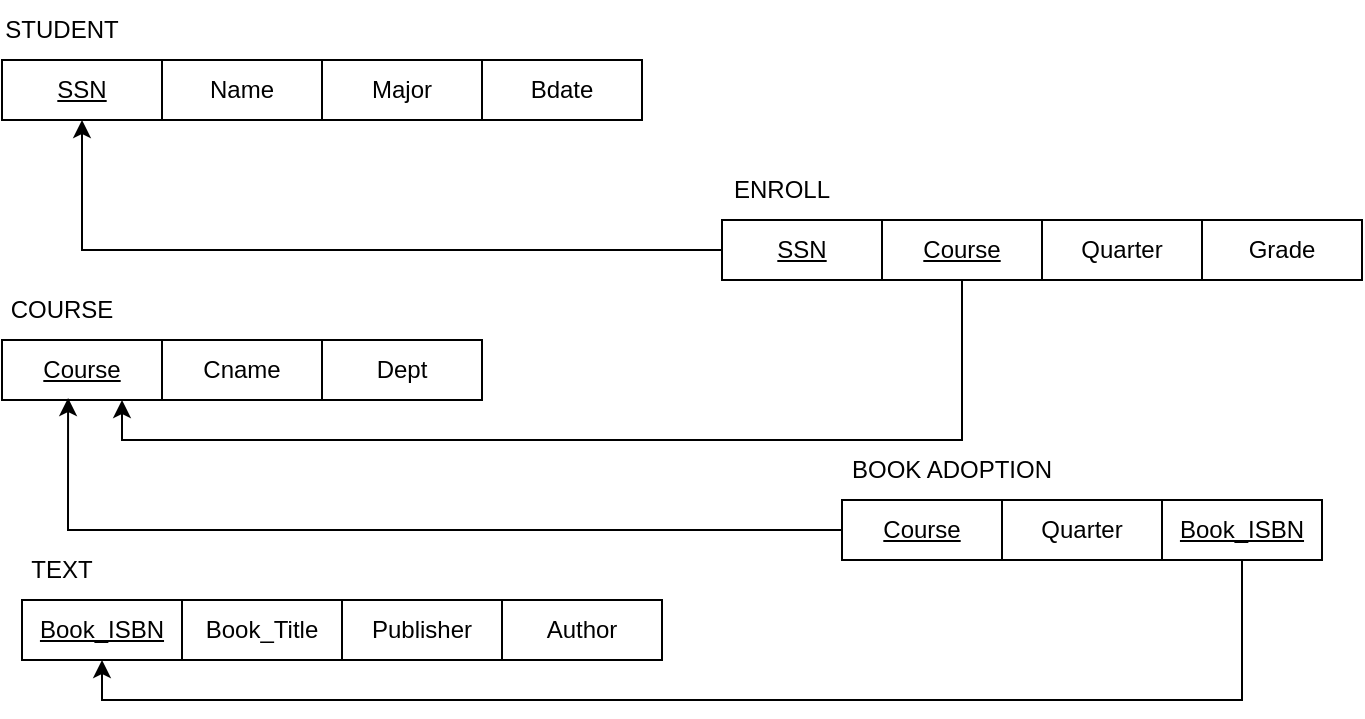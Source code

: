 <mxfile version="22.1.21" type="github">
  <diagram name="Page-1" id="1m114eHfycUIeuC0JqEf">
    <mxGraphModel dx="777" dy="525" grid="1" gridSize="10" guides="1" tooltips="1" connect="1" arrows="1" fold="1" page="1" pageScale="1" pageWidth="850" pageHeight="1100" math="0" shadow="0">
      <root>
        <mxCell id="0" />
        <mxCell id="1" parent="0" />
        <mxCell id="3kA8dH4HSpJ8FDZU2K3y-5" value="STUDENT" style="text;html=1;strokeColor=none;fillColor=none;align=center;verticalAlign=middle;whiteSpace=wrap;rounded=0;" vertex="1" parent="1">
          <mxGeometry x="80" y="50" width="60" height="30" as="geometry" />
        </mxCell>
        <mxCell id="3kA8dH4HSpJ8FDZU2K3y-7" value="SSN" style="rounded=0;whiteSpace=wrap;html=1;fontStyle=4" vertex="1" parent="1">
          <mxGeometry x="80" y="80" width="80" height="30" as="geometry" />
        </mxCell>
        <mxCell id="3kA8dH4HSpJ8FDZU2K3y-8" value="Name" style="rounded=0;whiteSpace=wrap;html=1;" vertex="1" parent="1">
          <mxGeometry x="160" y="80" width="80" height="30" as="geometry" />
        </mxCell>
        <mxCell id="3kA8dH4HSpJ8FDZU2K3y-10" value="Major" style="rounded=0;whiteSpace=wrap;html=1;" vertex="1" parent="1">
          <mxGeometry x="240" y="80" width="80" height="30" as="geometry" />
        </mxCell>
        <mxCell id="3kA8dH4HSpJ8FDZU2K3y-13" value="Bdate" style="rounded=0;whiteSpace=wrap;html=1;" vertex="1" parent="1">
          <mxGeometry x="320" y="80" width="80" height="30" as="geometry" />
        </mxCell>
        <mxCell id="3kA8dH4HSpJ8FDZU2K3y-15" value="COURSE" style="text;html=1;strokeColor=none;fillColor=none;align=center;verticalAlign=middle;whiteSpace=wrap;rounded=0;" vertex="1" parent="1">
          <mxGeometry x="80" y="190" width="60" height="30" as="geometry" />
        </mxCell>
        <mxCell id="3kA8dH4HSpJ8FDZU2K3y-16" value="Course" style="rounded=0;whiteSpace=wrap;html=1;fontStyle=4" vertex="1" parent="1">
          <mxGeometry x="80" y="220" width="80" height="30" as="geometry" />
        </mxCell>
        <mxCell id="3kA8dH4HSpJ8FDZU2K3y-17" value="Cname" style="rounded=0;whiteSpace=wrap;html=1;" vertex="1" parent="1">
          <mxGeometry x="160" y="220" width="80" height="30" as="geometry" />
        </mxCell>
        <mxCell id="3kA8dH4HSpJ8FDZU2K3y-18" value="Dept" style="rounded=0;whiteSpace=wrap;html=1;" vertex="1" parent="1">
          <mxGeometry x="240" y="220" width="80" height="30" as="geometry" />
        </mxCell>
        <mxCell id="3kA8dH4HSpJ8FDZU2K3y-23" value="" style="rounded=0;whiteSpace=wrap;html=1;" vertex="1" parent="1">
          <mxGeometry x="440" y="160" width="320" height="30" as="geometry" />
        </mxCell>
        <mxCell id="3kA8dH4HSpJ8FDZU2K3y-24" value="ENROLL" style="text;html=1;strokeColor=none;fillColor=none;align=center;verticalAlign=middle;whiteSpace=wrap;rounded=0;" vertex="1" parent="1">
          <mxGeometry x="440" y="130" width="60" height="30" as="geometry" />
        </mxCell>
        <mxCell id="3kA8dH4HSpJ8FDZU2K3y-44" style="edgeStyle=orthogonalEdgeStyle;rounded=0;orthogonalLoop=1;jettySize=auto;html=1;entryX=0.5;entryY=1;entryDx=0;entryDy=0;" edge="1" parent="1" source="3kA8dH4HSpJ8FDZU2K3y-25" target="3kA8dH4HSpJ8FDZU2K3y-7">
          <mxGeometry relative="1" as="geometry" />
        </mxCell>
        <mxCell id="3kA8dH4HSpJ8FDZU2K3y-25" value="SSN" style="rounded=0;whiteSpace=wrap;html=1;fontStyle=4" vertex="1" parent="1">
          <mxGeometry x="440" y="160" width="80" height="30" as="geometry" />
        </mxCell>
        <mxCell id="3kA8dH4HSpJ8FDZU2K3y-42" style="edgeStyle=orthogonalEdgeStyle;rounded=0;orthogonalLoop=1;jettySize=auto;html=1;entryX=0.75;entryY=1;entryDx=0;entryDy=0;" edge="1" parent="1" source="3kA8dH4HSpJ8FDZU2K3y-26" target="3kA8dH4HSpJ8FDZU2K3y-16">
          <mxGeometry relative="1" as="geometry">
            <Array as="points">
              <mxPoint x="560" y="270" />
              <mxPoint x="140" y="270" />
            </Array>
          </mxGeometry>
        </mxCell>
        <mxCell id="3kA8dH4HSpJ8FDZU2K3y-26" value="Course" style="rounded=0;whiteSpace=wrap;html=1;fontStyle=4" vertex="1" parent="1">
          <mxGeometry x="520" y="160" width="80" height="30" as="geometry" />
        </mxCell>
        <mxCell id="3kA8dH4HSpJ8FDZU2K3y-27" value="Quarter" style="rounded=0;whiteSpace=wrap;html=1;" vertex="1" parent="1">
          <mxGeometry x="600" y="160" width="80" height="30" as="geometry" />
        </mxCell>
        <mxCell id="3kA8dH4HSpJ8FDZU2K3y-28" value="Grade" style="rounded=0;whiteSpace=wrap;html=1;" vertex="1" parent="1">
          <mxGeometry x="680" y="160" width="80" height="30" as="geometry" />
        </mxCell>
        <mxCell id="3kA8dH4HSpJ8FDZU2K3y-30" value="BOOK ADOPTION" style="text;html=1;strokeColor=none;fillColor=none;align=center;verticalAlign=middle;whiteSpace=wrap;rounded=0;" vertex="1" parent="1">
          <mxGeometry x="500" y="270" width="110" height="30" as="geometry" />
        </mxCell>
        <mxCell id="3kA8dH4HSpJ8FDZU2K3y-32" value="Course" style="rounded=0;whiteSpace=wrap;html=1;fontStyle=4" vertex="1" parent="1">
          <mxGeometry x="500" y="300" width="80" height="30" as="geometry" />
        </mxCell>
        <mxCell id="3kA8dH4HSpJ8FDZU2K3y-33" value="Quarter" style="rounded=0;whiteSpace=wrap;html=1;" vertex="1" parent="1">
          <mxGeometry x="580" y="300" width="80" height="30" as="geometry" />
        </mxCell>
        <mxCell id="3kA8dH4HSpJ8FDZU2K3y-45" style="edgeStyle=orthogonalEdgeStyle;rounded=0;orthogonalLoop=1;jettySize=auto;html=1;entryX=0.5;entryY=1;entryDx=0;entryDy=0;" edge="1" parent="1" source="3kA8dH4HSpJ8FDZU2K3y-34" target="3kA8dH4HSpJ8FDZU2K3y-38">
          <mxGeometry relative="1" as="geometry">
            <Array as="points">
              <mxPoint x="700" y="400" />
              <mxPoint x="130" y="400" />
            </Array>
          </mxGeometry>
        </mxCell>
        <mxCell id="3kA8dH4HSpJ8FDZU2K3y-34" value="Book_ISBN" style="rounded=0;whiteSpace=wrap;html=1;fontStyle=4" vertex="1" parent="1">
          <mxGeometry x="660" y="300" width="80" height="30" as="geometry" />
        </mxCell>
        <mxCell id="3kA8dH4HSpJ8FDZU2K3y-36" value="" style="rounded=0;whiteSpace=wrap;html=1;" vertex="1" parent="1">
          <mxGeometry x="90" y="350" width="320" height="30" as="geometry" />
        </mxCell>
        <mxCell id="3kA8dH4HSpJ8FDZU2K3y-37" value="TEXT" style="text;html=1;strokeColor=none;fillColor=none;align=center;verticalAlign=middle;whiteSpace=wrap;rounded=0;" vertex="1" parent="1">
          <mxGeometry x="90" y="320" width="40" height="30" as="geometry" />
        </mxCell>
        <mxCell id="3kA8dH4HSpJ8FDZU2K3y-38" value="Book_ISBN" style="rounded=0;whiteSpace=wrap;html=1;fontStyle=4" vertex="1" parent="1">
          <mxGeometry x="90" y="350" width="80" height="30" as="geometry" />
        </mxCell>
        <mxCell id="3kA8dH4HSpJ8FDZU2K3y-39" value="Book_Title" style="rounded=0;whiteSpace=wrap;html=1;" vertex="1" parent="1">
          <mxGeometry x="170" y="350" width="80" height="30" as="geometry" />
        </mxCell>
        <mxCell id="3kA8dH4HSpJ8FDZU2K3y-40" value="Publisher" style="rounded=0;whiteSpace=wrap;html=1;" vertex="1" parent="1">
          <mxGeometry x="250" y="350" width="80" height="30" as="geometry" />
        </mxCell>
        <mxCell id="3kA8dH4HSpJ8FDZU2K3y-41" value="Author" style="rounded=0;whiteSpace=wrap;html=1;" vertex="1" parent="1">
          <mxGeometry x="330" y="350" width="80" height="30" as="geometry" />
        </mxCell>
        <mxCell id="3kA8dH4HSpJ8FDZU2K3y-43" style="edgeStyle=orthogonalEdgeStyle;rounded=0;orthogonalLoop=1;jettySize=auto;html=1;entryX=0.413;entryY=0.967;entryDx=0;entryDy=0;entryPerimeter=0;" edge="1" parent="1" source="3kA8dH4HSpJ8FDZU2K3y-32" target="3kA8dH4HSpJ8FDZU2K3y-16">
          <mxGeometry relative="1" as="geometry" />
        </mxCell>
      </root>
    </mxGraphModel>
  </diagram>
</mxfile>
